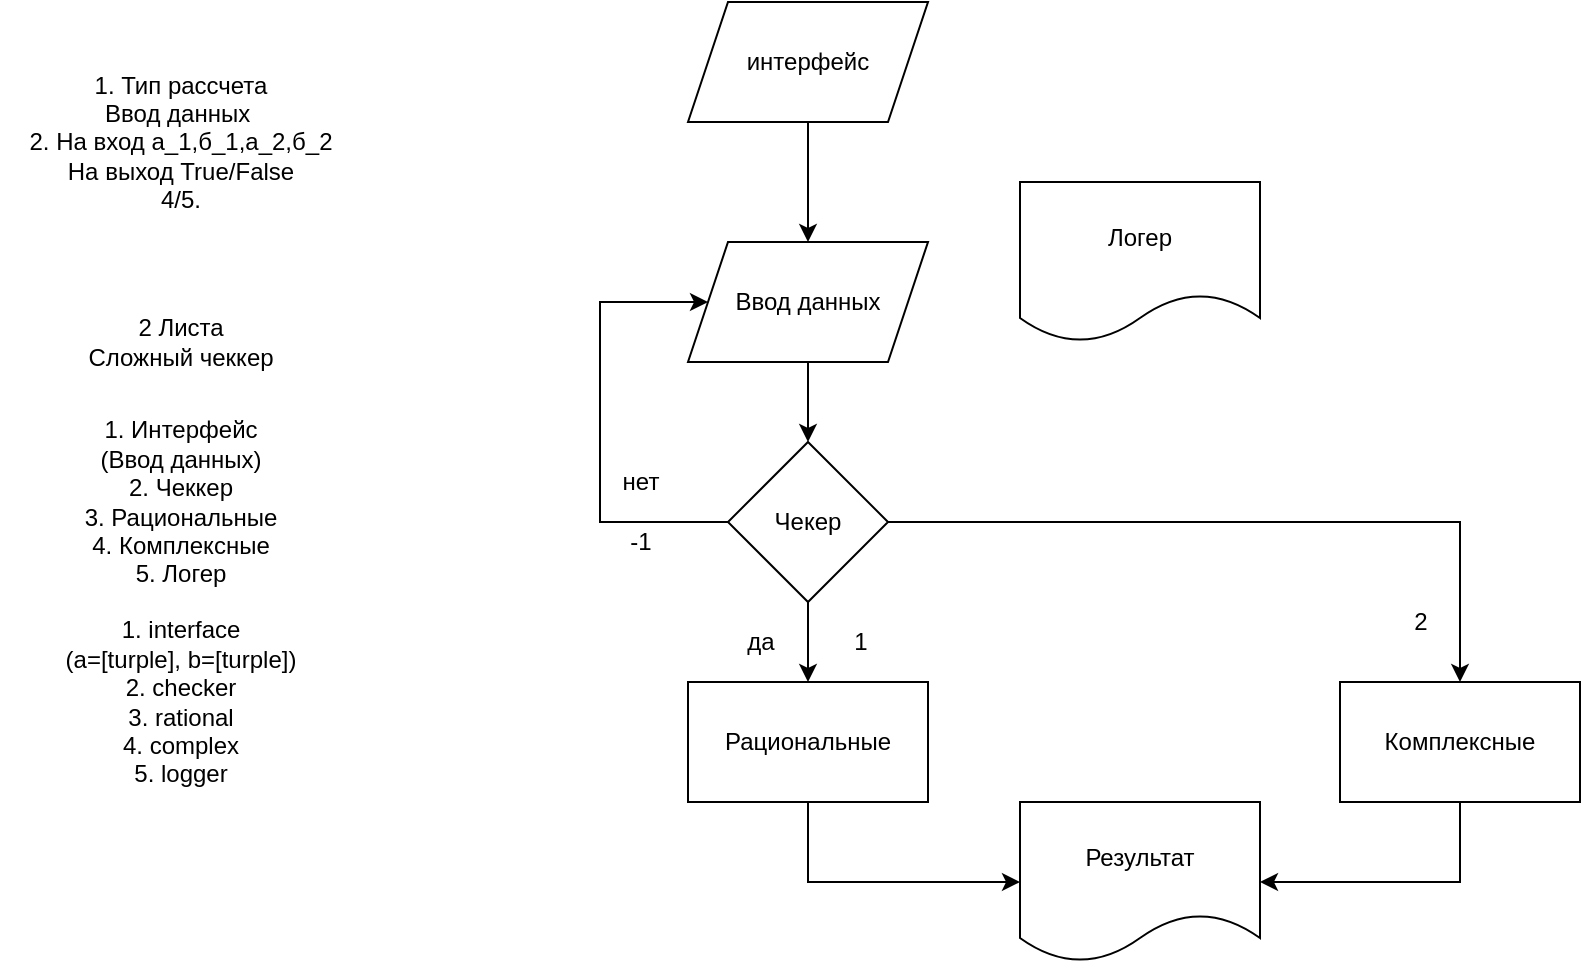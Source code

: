 <mxfile version="20.2.3" type="device"><diagram id="zMxLVfz4aSIRCjIIl7uo" name="Страница 1"><mxGraphModel dx="946" dy="536" grid="1" gridSize="10" guides="1" tooltips="1" connect="1" arrows="1" fold="1" page="1" pageScale="1" pageWidth="827" pageHeight="1169" math="0" shadow="0"><root><mxCell id="0"/><mxCell id="1" parent="0"/><mxCell id="NwuuH4_r4po59Vlc-ESn-3" value="" style="edgeStyle=orthogonalEdgeStyle;rounded=0;orthogonalLoop=1;jettySize=auto;html=1;" edge="1" parent="1" source="NwuuH4_r4po59Vlc-ESn-1" target="NwuuH4_r4po59Vlc-ESn-2"><mxGeometry relative="1" as="geometry"/></mxCell><mxCell id="NwuuH4_r4po59Vlc-ESn-1" value="&lt;font style=&quot;vertical-align: inherit;&quot;&gt;&lt;font style=&quot;vertical-align: inherit;&quot;&gt;интерфейс&lt;/font&gt;&lt;/font&gt;" style="shape=parallelogram;perimeter=parallelogramPerimeter;whiteSpace=wrap;html=1;fixedSize=1;" vertex="1" parent="1"><mxGeometry x="354" y="80" width="120" height="60" as="geometry"/></mxCell><mxCell id="NwuuH4_r4po59Vlc-ESn-5" value="" style="edgeStyle=orthogonalEdgeStyle;rounded=0;orthogonalLoop=1;jettySize=auto;html=1;" edge="1" parent="1" source="NwuuH4_r4po59Vlc-ESn-2" target="NwuuH4_r4po59Vlc-ESn-4"><mxGeometry relative="1" as="geometry"/></mxCell><mxCell id="NwuuH4_r4po59Vlc-ESn-2" value="&lt;font style=&quot;vertical-align: inherit;&quot;&gt;&lt;font style=&quot;vertical-align: inherit;&quot;&gt;&lt;font style=&quot;vertical-align: inherit;&quot;&gt;&lt;font style=&quot;vertical-align: inherit;&quot;&gt;Ввод данных&lt;/font&gt;&lt;/font&gt;&lt;/font&gt;&lt;/font&gt;" style="shape=parallelogram;perimeter=parallelogramPerimeter;whiteSpace=wrap;html=1;fixedSize=1;" vertex="1" parent="1"><mxGeometry x="354" y="200" width="120" height="60" as="geometry"/></mxCell><mxCell id="NwuuH4_r4po59Vlc-ESn-7" value="" style="edgeStyle=orthogonalEdgeStyle;rounded=0;orthogonalLoop=1;jettySize=auto;html=1;" edge="1" parent="1" source="NwuuH4_r4po59Vlc-ESn-4" target="NwuuH4_r4po59Vlc-ESn-6"><mxGeometry relative="1" as="geometry"/></mxCell><mxCell id="NwuuH4_r4po59Vlc-ESn-8" style="edgeStyle=orthogonalEdgeStyle;rounded=0;orthogonalLoop=1;jettySize=auto;html=1;entryX=0;entryY=0.5;entryDx=0;entryDy=0;" edge="1" parent="1" source="NwuuH4_r4po59Vlc-ESn-4" target="NwuuH4_r4po59Vlc-ESn-2"><mxGeometry relative="1" as="geometry"><Array as="points"><mxPoint x="310" y="340"/><mxPoint x="310" y="230"/></Array></mxGeometry></mxCell><mxCell id="NwuuH4_r4po59Vlc-ESn-12" style="edgeStyle=orthogonalEdgeStyle;rounded=0;orthogonalLoop=1;jettySize=auto;html=1;entryX=0.5;entryY=0;entryDx=0;entryDy=0;" edge="1" parent="1" source="NwuuH4_r4po59Vlc-ESn-4" target="NwuuH4_r4po59Vlc-ESn-10"><mxGeometry relative="1" as="geometry"/></mxCell><mxCell id="NwuuH4_r4po59Vlc-ESn-4" value="&lt;font style=&quot;vertical-align: inherit;&quot;&gt;&lt;font style=&quot;vertical-align: inherit;&quot;&gt;Чекер&lt;/font&gt;&lt;/font&gt;" style="rhombus;whiteSpace=wrap;html=1;" vertex="1" parent="1"><mxGeometry x="374" y="300" width="80" height="80" as="geometry"/></mxCell><mxCell id="NwuuH4_r4po59Vlc-ESn-13" style="edgeStyle=orthogonalEdgeStyle;rounded=0;orthogonalLoop=1;jettySize=auto;html=1;entryX=0;entryY=0.5;entryDx=0;entryDy=0;" edge="1" parent="1" source="NwuuH4_r4po59Vlc-ESn-6" target="NwuuH4_r4po59Vlc-ESn-9"><mxGeometry relative="1" as="geometry"><Array as="points"><mxPoint x="414" y="520"/></Array></mxGeometry></mxCell><mxCell id="NwuuH4_r4po59Vlc-ESn-6" value="&lt;font style=&quot;vertical-align: inherit;&quot;&gt;&lt;font style=&quot;vertical-align: inherit;&quot;&gt;Рациональные&lt;/font&gt;&lt;/font&gt;" style="whiteSpace=wrap;html=1;" vertex="1" parent="1"><mxGeometry x="354" y="420" width="120" height="60" as="geometry"/></mxCell><mxCell id="NwuuH4_r4po59Vlc-ESn-9" value="&lt;font style=&quot;vertical-align: inherit;&quot;&gt;&lt;font style=&quot;vertical-align: inherit;&quot;&gt;Результат&lt;/font&gt;&lt;/font&gt;" style="shape=document;whiteSpace=wrap;html=1;boundedLbl=1;" vertex="1" parent="1"><mxGeometry x="520" y="480" width="120" height="80" as="geometry"/></mxCell><mxCell id="NwuuH4_r4po59Vlc-ESn-14" style="edgeStyle=orthogonalEdgeStyle;rounded=0;orthogonalLoop=1;jettySize=auto;html=1;entryX=1;entryY=0.5;entryDx=0;entryDy=0;" edge="1" parent="1" source="NwuuH4_r4po59Vlc-ESn-10" target="NwuuH4_r4po59Vlc-ESn-9"><mxGeometry relative="1" as="geometry"><Array as="points"><mxPoint x="740" y="520"/></Array></mxGeometry></mxCell><mxCell id="NwuuH4_r4po59Vlc-ESn-10" value="&lt;font style=&quot;vertical-align: inherit;&quot;&gt;&lt;font style=&quot;vertical-align: inherit;&quot;&gt;Комплексные&lt;/font&gt;&lt;/font&gt;" style="rounded=0;whiteSpace=wrap;html=1;" vertex="1" parent="1"><mxGeometry x="680" y="420" width="120" height="60" as="geometry"/></mxCell><mxCell id="NwuuH4_r4po59Vlc-ESn-11" value="&lt;font style=&quot;vertical-align: inherit;&quot;&gt;&lt;font style=&quot;vertical-align: inherit;&quot;&gt;Логер&lt;/font&gt;&lt;/font&gt;" style="shape=document;whiteSpace=wrap;html=1;boundedLbl=1;" vertex="1" parent="1"><mxGeometry x="520" y="170" width="120" height="80" as="geometry"/></mxCell><mxCell id="NwuuH4_r4po59Vlc-ESn-15" value="&lt;font style=&quot;vertical-align: inherit;&quot;&gt;&lt;font style=&quot;vertical-align: inherit;&quot;&gt;1&lt;/font&gt;&lt;/font&gt;" style="text;html=1;align=center;verticalAlign=middle;resizable=0;points=[];autosize=1;strokeColor=none;fillColor=none;" vertex="1" parent="1"><mxGeometry x="425" y="385" width="30" height="30" as="geometry"/></mxCell><mxCell id="NwuuH4_r4po59Vlc-ESn-16" value="&lt;font style=&quot;vertical-align: inherit;&quot;&gt;&lt;font style=&quot;vertical-align: inherit;&quot;&gt;да&lt;/font&gt;&lt;/font&gt;" style="text;html=1;align=center;verticalAlign=middle;resizable=0;points=[];autosize=1;strokeColor=none;fillColor=none;" vertex="1" parent="1"><mxGeometry x="370" y="385" width="40" height="30" as="geometry"/></mxCell><mxCell id="NwuuH4_r4po59Vlc-ESn-17" value="&lt;font style=&quot;vertical-align: inherit;&quot;&gt;&lt;font style=&quot;vertical-align: inherit;&quot;&gt;нет&lt;/font&gt;&lt;/font&gt;" style="text;html=1;align=center;verticalAlign=middle;resizable=0;points=[];autosize=1;strokeColor=none;fillColor=none;" vertex="1" parent="1"><mxGeometry x="310" y="305" width="40" height="30" as="geometry"/></mxCell><mxCell id="NwuuH4_r4po59Vlc-ESn-18" value="&lt;font style=&quot;vertical-align: inherit;&quot;&gt;&lt;font style=&quot;vertical-align: inherit;&quot;&gt;-1&lt;/font&gt;&lt;/font&gt;" style="text;html=1;align=center;verticalAlign=middle;resizable=0;points=[];autosize=1;strokeColor=none;fillColor=none;" vertex="1" parent="1"><mxGeometry x="315" y="335" width="30" height="30" as="geometry"/></mxCell><mxCell id="NwuuH4_r4po59Vlc-ESn-19" value="&lt;font style=&quot;vertical-align: inherit;&quot;&gt;&lt;font style=&quot;vertical-align: inherit;&quot;&gt;2&lt;/font&gt;&lt;/font&gt;" style="text;html=1;align=center;verticalAlign=middle;resizable=0;points=[];autosize=1;strokeColor=none;fillColor=none;" vertex="1" parent="1"><mxGeometry x="705" y="375" width="30" height="30" as="geometry"/></mxCell><mxCell id="NwuuH4_r4po59Vlc-ESn-20" value="&lt;font style=&quot;vertical-align: inherit;&quot;&gt;&lt;font style=&quot;vertical-align: inherit;&quot;&gt;1. Тип рассчета&lt;br&gt;Ввод данных&amp;nbsp;&lt;br&gt;2. На вход а_1,б_1,а_2,б_2&lt;br&gt;На выход True/False&lt;br&gt;4/5.&lt;br&gt;&lt;/font&gt;&lt;/font&gt;" style="text;html=1;align=center;verticalAlign=middle;resizable=0;points=[];autosize=1;strokeColor=none;fillColor=none;" vertex="1" parent="1"><mxGeometry x="10" y="105" width="180" height="90" as="geometry"/></mxCell><mxCell id="NwuuH4_r4po59Vlc-ESn-21" value="&lt;font style=&quot;vertical-align: inherit;&quot;&gt;&lt;font style=&quot;vertical-align: inherit;&quot;&gt;2 Листа&lt;br&gt;Сложный чеккер&lt;br&gt;&lt;/font&gt;&lt;/font&gt;" style="text;html=1;align=center;verticalAlign=middle;resizable=0;points=[];autosize=1;strokeColor=none;fillColor=none;" vertex="1" parent="1"><mxGeometry x="40" y="230" width="120" height="40" as="geometry"/></mxCell><mxCell id="NwuuH4_r4po59Vlc-ESn-22" value="&lt;font style=&quot;vertical-align: inherit;&quot;&gt;&lt;font style=&quot;vertical-align: inherit;&quot;&gt;1. Интерфейс&lt;br&gt;(Ввод данных)&lt;br&gt;2. Чеккер&lt;br&gt;3. Рациональные&lt;br&gt;4. Комплексные&lt;br&gt;5. Логер&lt;br&gt;&lt;/font&gt;&lt;/font&gt;" style="text;html=1;align=center;verticalAlign=middle;resizable=0;points=[];autosize=1;strokeColor=none;fillColor=none;" vertex="1" parent="1"><mxGeometry x="40" y="280" width="120" height="100" as="geometry"/></mxCell><mxCell id="NwuuH4_r4po59Vlc-ESn-23" value="&lt;font style=&quot;vertical-align: inherit;&quot;&gt;&lt;font style=&quot;vertical-align: inherit;&quot;&gt;1. interface&lt;br&gt;(a=[turple], b=[turple])&lt;br&gt;2. checker&lt;br&gt;3. rational&lt;br&gt;4. complex&lt;br&gt;5. logger&lt;br&gt;&lt;/font&gt;&lt;/font&gt;" style="text;html=1;align=center;verticalAlign=middle;resizable=0;points=[];autosize=1;strokeColor=none;fillColor=none;" vertex="1" parent="1"><mxGeometry x="30" y="380" width="140" height="100" as="geometry"/></mxCell></root></mxGraphModel></diagram></mxfile>
